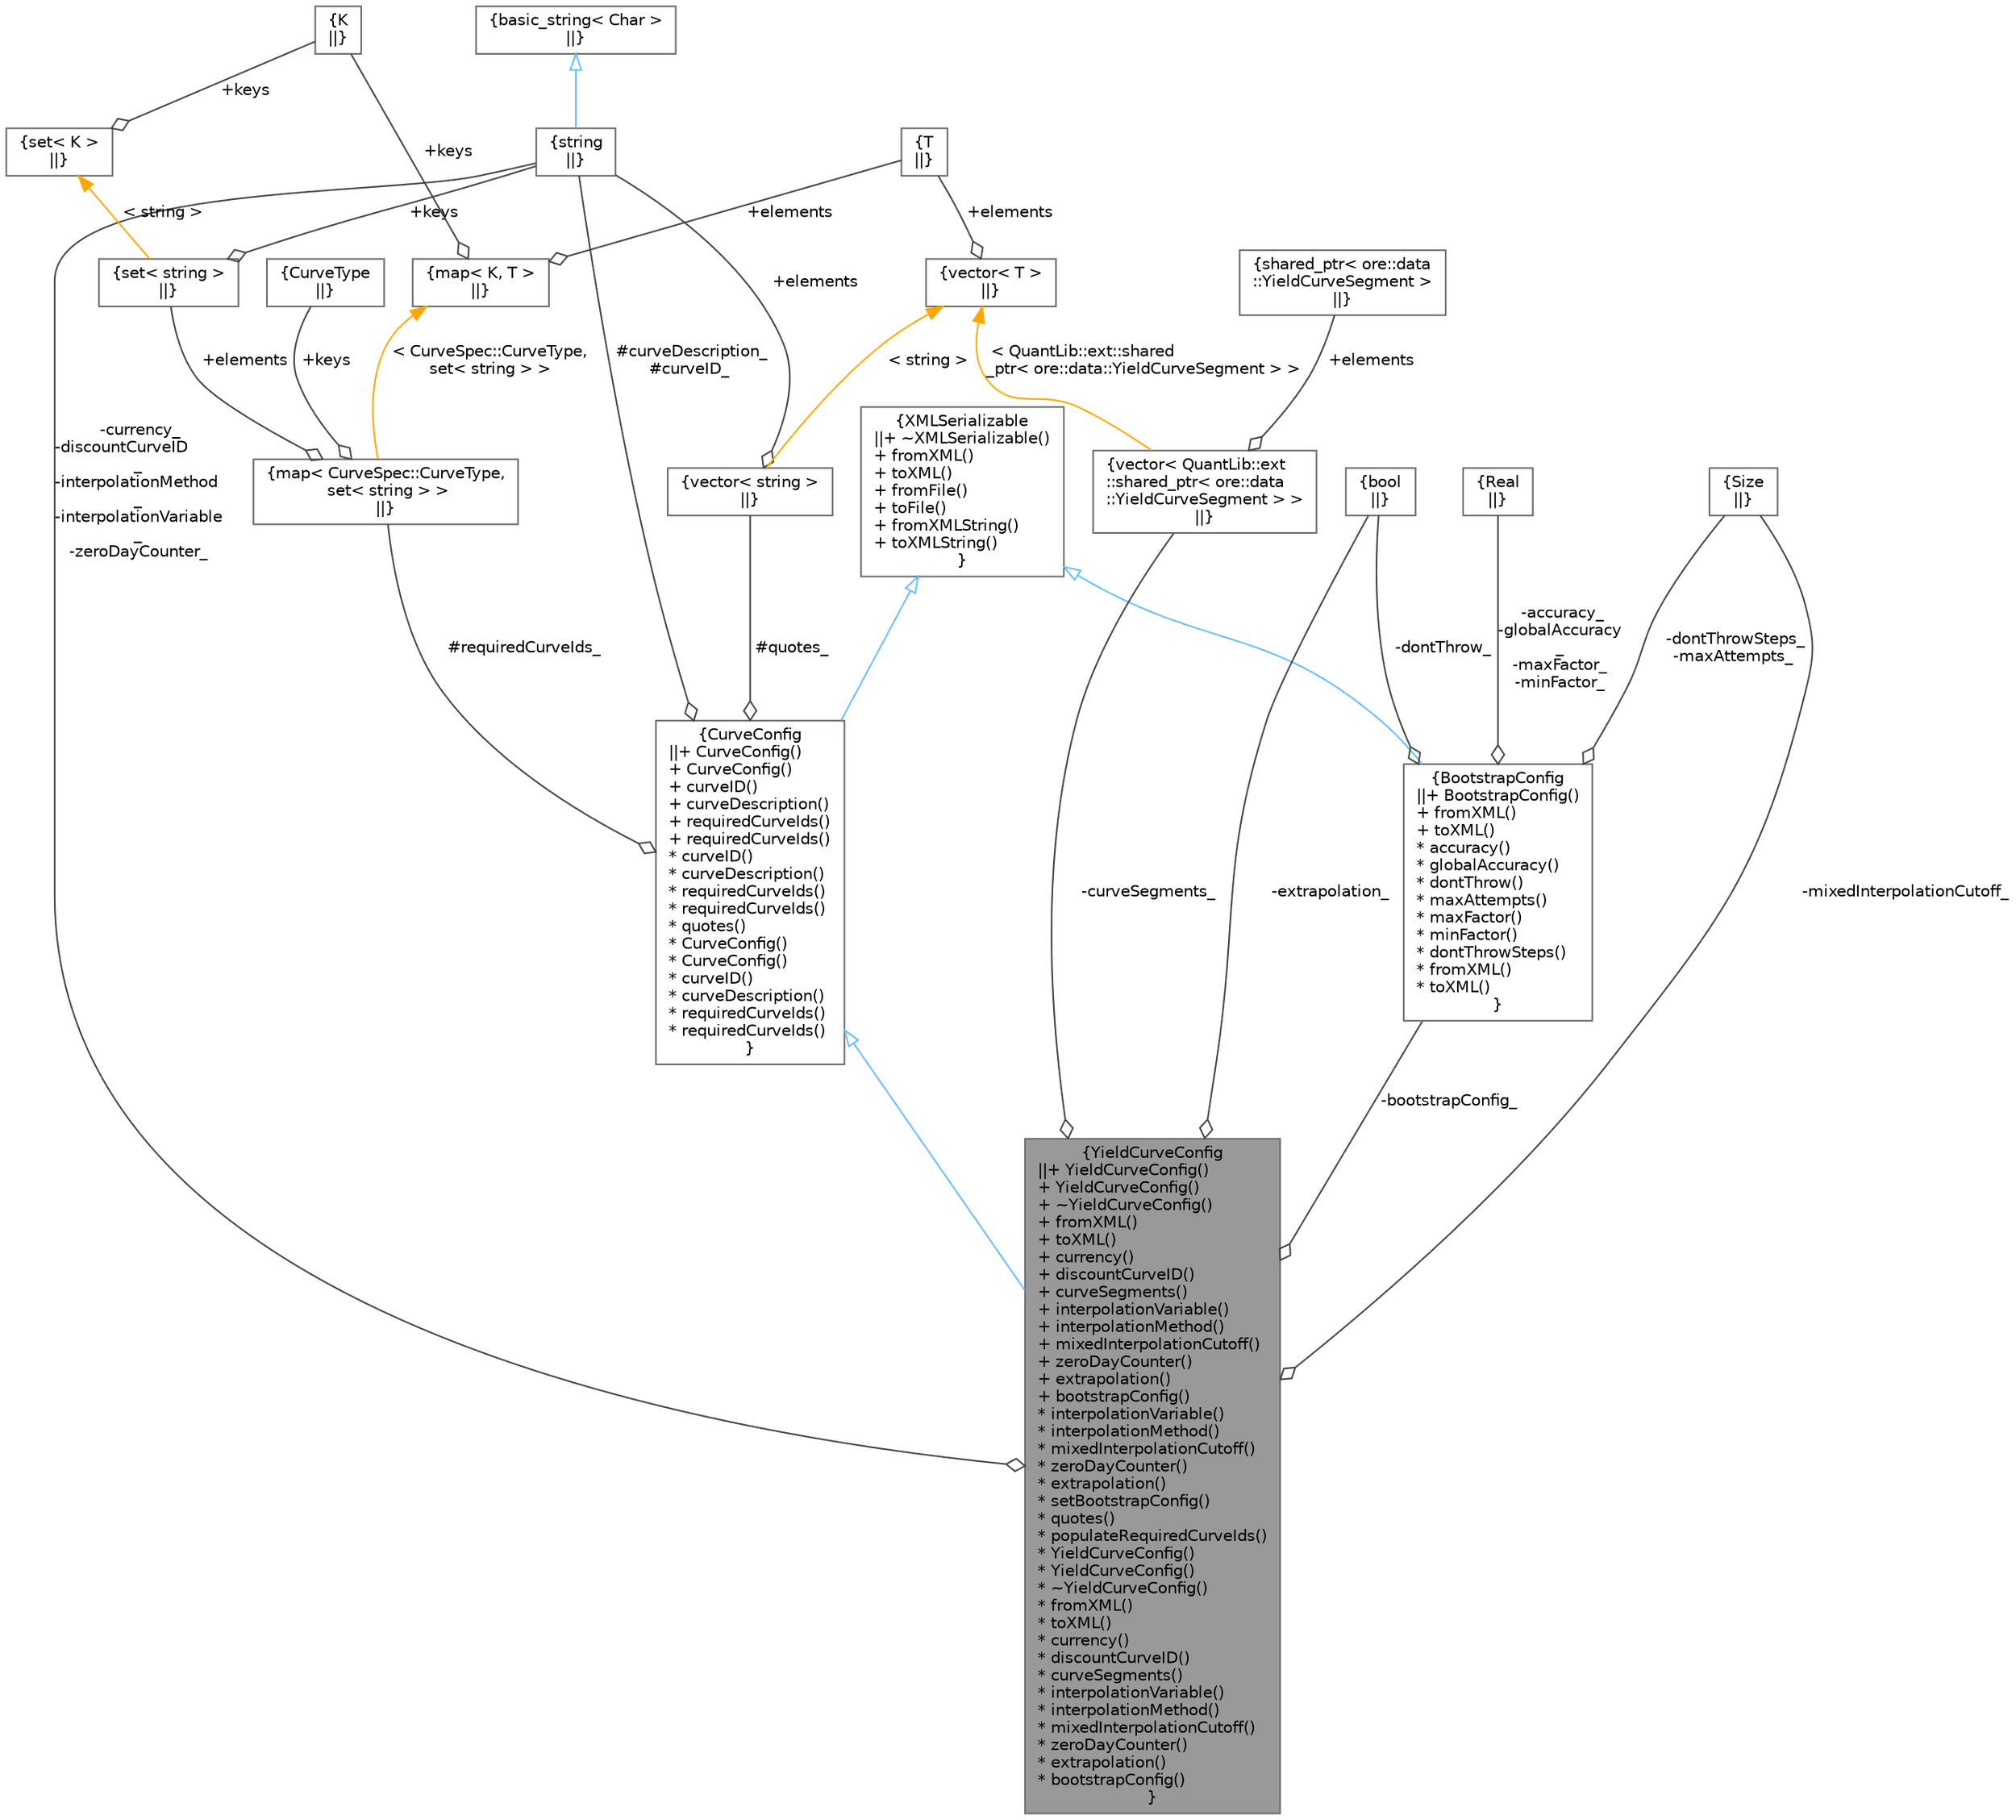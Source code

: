 digraph "YieldCurveConfig"
{
 // INTERACTIVE_SVG=YES
 // LATEX_PDF_SIZE
  bgcolor="transparent";
  edge [fontname=Helvetica,fontsize=10,labelfontname=Helvetica,labelfontsize=10];
  node [fontname=Helvetica,fontsize=10,shape=box,height=0.2,width=0.4];
  Node1 [label="{YieldCurveConfig\n||+ YieldCurveConfig()\l+ YieldCurveConfig()\l+ ~YieldCurveConfig()\l+ fromXML()\l+ toXML()\l+ currency()\l+ discountCurveID()\l+ curveSegments()\l+ interpolationVariable()\l+ interpolationMethod()\l+ mixedInterpolationCutoff()\l+ zeroDayCounter()\l+ extrapolation()\l+ bootstrapConfig()\l* interpolationVariable()\l* interpolationMethod()\l* mixedInterpolationCutoff()\l* zeroDayCounter()\l* extrapolation()\l* setBootstrapConfig()\l* quotes()\l* populateRequiredCurveIds()\l* YieldCurveConfig()\l* YieldCurveConfig()\l* ~YieldCurveConfig()\l* fromXML()\l* toXML()\l* currency()\l* discountCurveID()\l* curveSegments()\l* interpolationVariable()\l* interpolationMethod()\l* mixedInterpolationCutoff()\l* zeroDayCounter()\l* extrapolation()\l* bootstrapConfig()\l}",height=0.2,width=0.4,color="gray40", fillcolor="grey60", style="filled", fontcolor="black",tooltip="Yield Curve configuration."];
  Node2 -> Node1 [dir="back",color="steelblue1",style="solid",arrowtail="onormal"];
  Node2 [label="{CurveConfig\n||+ CurveConfig()\l+ CurveConfig()\l+ curveID()\l+ curveDescription()\l+ requiredCurveIds()\l+ requiredCurveIds()\l* curveID()\l* curveDescription()\l* requiredCurveIds()\l* requiredCurveIds()\l* quotes()\l* CurveConfig()\l* CurveConfig()\l* curveID()\l* curveDescription()\l* requiredCurveIds()\l* requiredCurveIds()\l}",height=0.2,width=0.4,color="gray40", fillcolor="white", style="filled",URL="$classore_1_1data_1_1_curve_config.html",tooltip="Base curve configuration."];
  Node3 -> Node2 [dir="back",color="steelblue1",style="solid",arrowtail="onormal"];
  Node3 [label="{XMLSerializable\n||+ ~XMLSerializable()\l+ fromXML()\l+ toXML()\l+ fromFile()\l+ toFile()\l+ fromXMLString()\l+ toXMLString()\l}",height=0.2,width=0.4,color="gray40", fillcolor="white", style="filled",URL="$classore_1_1data_1_1_x_m_l_serializable.html",tooltip="Base class for all serializable classes."];
  Node4 -> Node2 [color="grey25",style="solid",label=" #curveDescription_\n#curveID_" ,arrowhead="odiamond"];
  Node4 [label="{string\n||}",height=0.2,width=0.4,color="gray40", fillcolor="white", style="filled",tooltip=" "];
  Node5 -> Node4 [dir="back",color="steelblue1",style="solid",arrowtail="onormal"];
  Node5 [label="{basic_string\< Char \>\n||}",height=0.2,width=0.4,color="gray40", fillcolor="white", style="filled",tooltip=" "];
  Node6 -> Node2 [color="grey25",style="solid",label=" #quotes_" ,arrowhead="odiamond"];
  Node6 [label="{vector\< string \>\n||}",height=0.2,width=0.4,color="gray40", fillcolor="white", style="filled",tooltip=" "];
  Node4 -> Node6 [color="grey25",style="solid",label=" +elements" ,arrowhead="odiamond"];
  Node7 -> Node6 [dir="back",color="orange",style="solid",label=" \< string \>" ];
  Node7 [label="{vector\< T \>\n||}",height=0.2,width=0.4,color="gray40", fillcolor="white", style="filled",tooltip=" "];
  Node8 -> Node7 [color="grey25",style="solid",label=" +elements" ,arrowhead="odiamond"];
  Node8 [label="{T\n||}",height=0.2,width=0.4,color="gray40", fillcolor="white", style="filled",tooltip=" "];
  Node9 -> Node2 [color="grey25",style="solid",label=" #requiredCurveIds_" ,arrowhead="odiamond"];
  Node9 [label="{map\< CurveSpec::CurveType,\l set\< string \> \>\n||}",height=0.2,width=0.4,color="gray40", fillcolor="white", style="filled",tooltip=" "];
  Node10 -> Node9 [color="grey25",style="solid",label=" +keys" ,arrowhead="odiamond"];
  Node10 [label="{CurveType\n||}",height=0.2,width=0.4,color="gray40", fillcolor="white", style="filled",tooltip=" "];
  Node11 -> Node9 [color="grey25",style="solid",label=" +elements" ,arrowhead="odiamond"];
  Node11 [label="{set\< string \>\n||}",height=0.2,width=0.4,color="gray40", fillcolor="white", style="filled",tooltip=" "];
  Node4 -> Node11 [color="grey25",style="solid",label=" +keys" ,arrowhead="odiamond"];
  Node12 -> Node11 [dir="back",color="orange",style="solid",label=" \< string \>" ];
  Node12 [label="{set\< K \>\n||}",height=0.2,width=0.4,color="gray40", fillcolor="white", style="filled",tooltip=" "];
  Node13 -> Node12 [color="grey25",style="solid",label=" +keys" ,arrowhead="odiamond"];
  Node13 [label="{K\n||}",height=0.2,width=0.4,color="gray40", fillcolor="white", style="filled",tooltip=" "];
  Node14 -> Node9 [dir="back",color="orange",style="solid",label=" \< CurveSpec::CurveType,\l set\< string \> \>" ];
  Node14 [label="{map\< K, T \>\n||}",height=0.2,width=0.4,color="gray40", fillcolor="white", style="filled",tooltip=" "];
  Node13 -> Node14 [color="grey25",style="solid",label=" +keys" ,arrowhead="odiamond"];
  Node8 -> Node14 [color="grey25",style="solid",label=" +elements" ,arrowhead="odiamond"];
  Node4 -> Node1 [color="grey25",style="solid",label=" -currency_\n-discountCurveID\l_\n-interpolationMethod\l_\n-interpolationVariable\l_\n-zeroDayCounter_" ,arrowhead="odiamond"];
  Node15 -> Node1 [color="grey25",style="solid",label=" -curveSegments_" ,arrowhead="odiamond"];
  Node15 [label="{vector\< QuantLib::ext\l::shared_ptr\< ore::data\l::YieldCurveSegment \> \>\n||}",height=0.2,width=0.4,color="gray40", fillcolor="white", style="filled",tooltip=" "];
  Node16 -> Node15 [color="grey25",style="solid",label=" +elements" ,arrowhead="odiamond"];
  Node16 [label="{shared_ptr\< ore::data\l::YieldCurveSegment \>\n||}",height=0.2,width=0.4,color="gray40", fillcolor="white", style="filled",tooltip=" "];
  Node7 -> Node15 [dir="back",color="orange",style="solid",label=" \< QuantLib::ext::shared\l_ptr\< ore::data::YieldCurveSegment \> \>" ];
  Node17 -> Node1 [color="grey25",style="solid",label=" -extrapolation_" ,arrowhead="odiamond"];
  Node17 [label="{bool\n||}",height=0.2,width=0.4,color="gray40", fillcolor="white", style="filled",URL="$classbool.html",tooltip=" "];
  Node18 -> Node1 [color="grey25",style="solid",label=" -bootstrapConfig_" ,arrowhead="odiamond"];
  Node18 [label="{BootstrapConfig\n||+ BootstrapConfig()\l+ fromXML()\l+ toXML()\l* accuracy()\l* globalAccuracy()\l* dontThrow()\l* maxAttempts()\l* maxFactor()\l* minFactor()\l* dontThrowSteps()\l* fromXML()\l* toXML()\l}",height=0.2,width=0.4,color="gray40", fillcolor="white", style="filled",URL="$classore_1_1data_1_1_bootstrap_config.html",tooltip=" "];
  Node3 -> Node18 [dir="back",color="steelblue1",style="solid",arrowtail="onormal"];
  Node19 -> Node18 [color="grey25",style="solid",label=" -accuracy_\n-globalAccuracy\l_\n-maxFactor_\n-minFactor_" ,arrowhead="odiamond"];
  Node19 [label="{Real\n||}",height=0.2,width=0.4,color="gray40", fillcolor="white", style="filled",tooltip=" "];
  Node17 -> Node18 [color="grey25",style="solid",label=" -dontThrow_" ,arrowhead="odiamond"];
  Node20 -> Node18 [color="grey25",style="solid",label=" -dontThrowSteps_\n-maxAttempts_" ,arrowhead="odiamond"];
  Node20 [label="{Size\n||}",height=0.2,width=0.4,color="gray40", fillcolor="white", style="filled",tooltip=" "];
  Node20 -> Node1 [color="grey25",style="solid",label=" -mixedInterpolationCutoff_" ,arrowhead="odiamond"];
}
